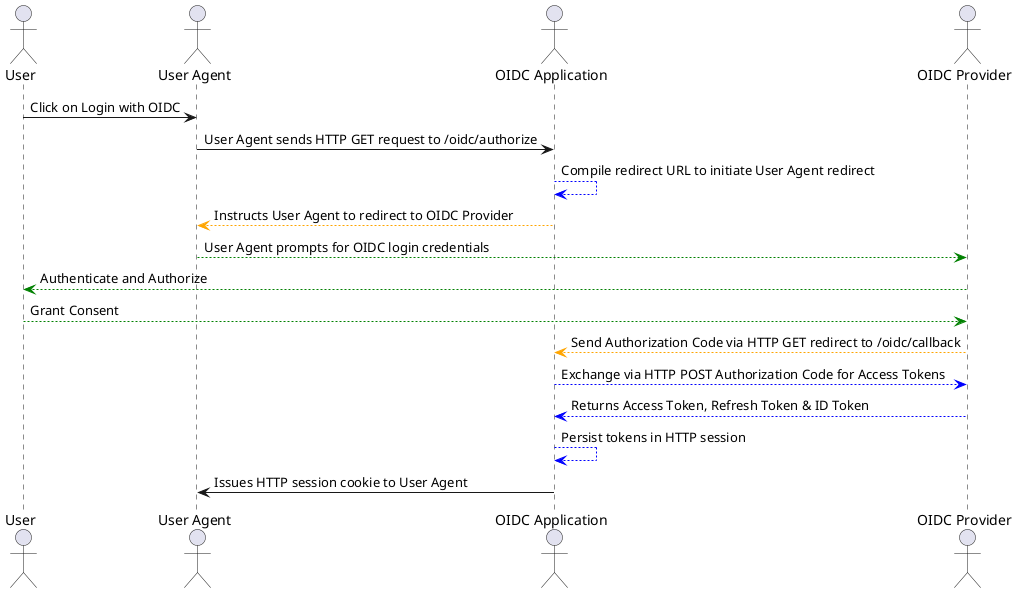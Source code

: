 @startuml
actor User
actor UserAgent as "User Agent"
actor "OIDC Application" as OidcApplication
actor "OIDC Provider" as OidcProvider


User -> UserAgent : Click on Login with OIDC
UserAgent -> OidcApplication : User Agent sends HTTP GET request to /oidc/authorize
OidcApplication -[#blue]-> OidcApplication: Compile redirect URL to initiate User Agent redirect
UserAgent <-[#orange]- OidcApplication: Instructs User Agent to redirect to OIDC Provider
UserAgent -[#green]-> OidcProvider: User Agent prompts for OIDC login credentials
User <-[#green]- OidcProvider : Authenticate and Authorize
User -[#green]-> OidcProvider : Grant Consent
OidcApplication <-[#orange]- OidcProvider : Send Authorization Code via HTTP GET redirect to /oidc/callback
OidcApplication -[#blue]-> OidcProvider : Exchange via HTTP POST Authorization Code for Access Tokens
OidcApplication <-[#blue]- OidcProvider : Returns Access Token, Refresh Token & ID Token
OidcApplication -[#blue]-> OidcApplication : Persist tokens in HTTP session
UserAgent <- OidcApplication : Issues HTTP session cookie to User Agent
@enduml
